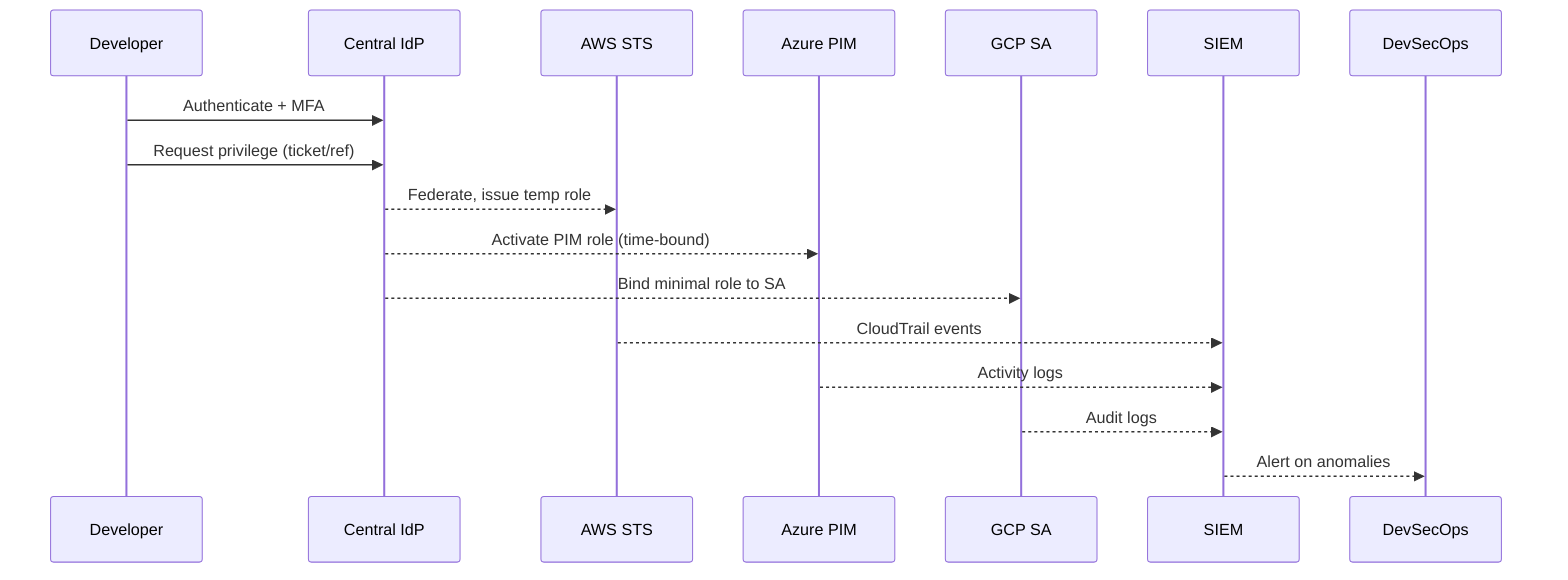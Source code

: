 sequenceDiagram
    participant Dev as Developer
    participant IdP as Central IdP
    participant AWS as AWS STS
    participant AZ as Azure PIM
    participant GCP as GCP SA
    participant SIEM as SIEM

    Dev->>IdP: Authenticate + MFA
    Dev->>IdP: Request privilege (ticket/ref)
    IdP-->>AWS: Federate, issue temp role
    IdP-->>AZ: Activate PIM role (time‑bound)
    IdP-->>GCP: Bind minimal role to SA
    AWS-->>SIEM: CloudTrail events
    AZ-->>SIEM: Activity logs
    GCP-->>SIEM: Audit logs
    SIEM-->>DevSecOps: Alert on anomalies